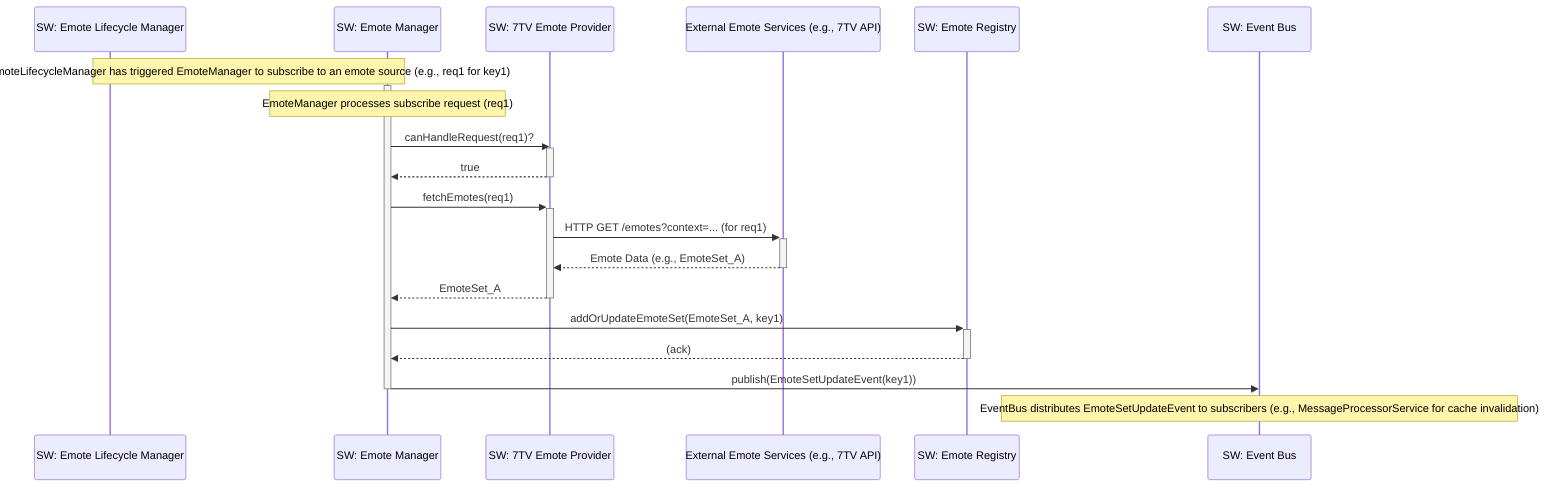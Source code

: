 sequenceDiagram
    participant EMLM as SW: Emote Lifecycle Manager
    participant EM as SW: Emote Manager
    participant EP_7TV as SW: 7TV Emote Provider
    participant ExtAPI as External Emote Services (e.g., 7TV API)
    participant ER as SW: Emote Registry
    participant EB as SW: Event Bus

    Note over EMLM, EM: EmoteLifecycleManager has triggered EmoteManager to subscribe to an emote source (e.g., req1 for key1)

    activate EM
    Note over EM: EmoteManager processes subscribe request (req1)
    EM->>EP_7TV: canHandleRequest(req1)?
    activate EP_7TV
    EP_7TV-->>EM: true
    deactivate EP_7TV

    EM->>+EP_7TV: fetchEmotes(req1)
    EP_7TV->>+ExtAPI: HTTP GET /emotes?context=... (for req1)
    ExtAPI-->>-EP_7TV: Emote Data (e.g., EmoteSet_A)
    EP_7TV-->>EM: EmoteSet_A
    deactivate EP_7TV

    EM->>+ER: addOrUpdateEmoteSet(EmoteSet_A, key1)
    ER-->>-EM: (ack)

    EM->>EB: publish(EmoteSetUpdateEvent(key1))
    deactivate EM

    Note over EB: EventBus distributes EmoteSetUpdateEvent to subscribers (e.g., MessageProcessorService for cache invalidation)